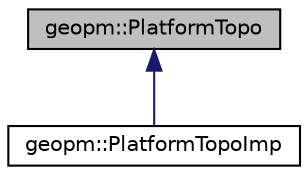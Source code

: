 digraph "geopm::PlatformTopo"
{
  edge [fontname="Helvetica",fontsize="10",labelfontname="Helvetica",labelfontsize="10"];
  node [fontname="Helvetica",fontsize="10",shape=record];
  Node0 [label="geopm::PlatformTopo",height=0.2,width=0.4,color="black", fillcolor="grey75", style="filled", fontcolor="black"];
  Node0 -> Node1 [dir="back",color="midnightblue",fontsize="10",style="solid",fontname="Helvetica"];
  Node1 [label="geopm::PlatformTopoImp",height=0.2,width=0.4,color="black", fillcolor="white", style="filled",URL="$classgeopm_1_1_platform_topo_imp.html"];
}
